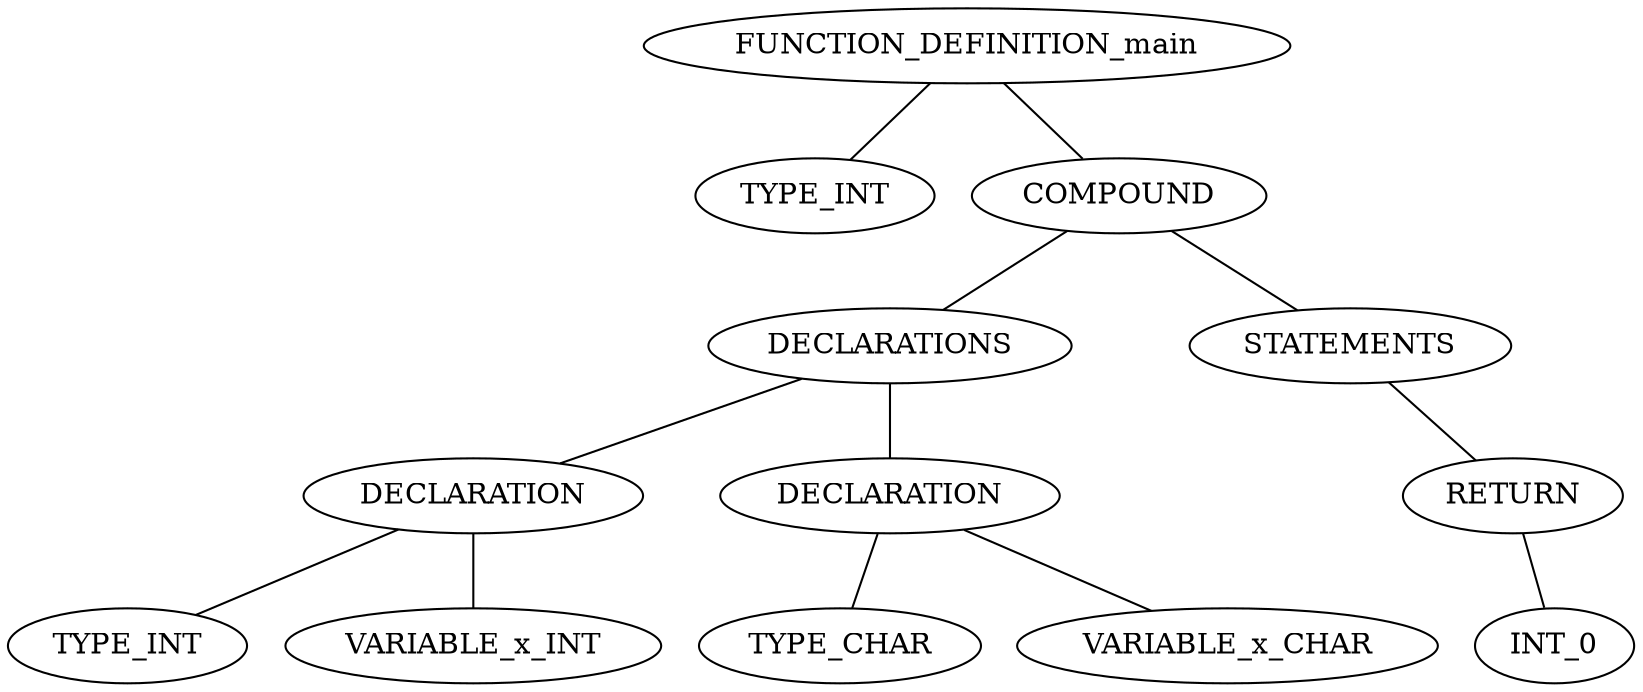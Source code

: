 graph G {
0[label=FUNCTION_DEFINITION_main];
1[label=TYPE_INT];
0--1;
2[label=COMPOUND];
0--2;
3[label=DECLARATIONS];
2--3;
4[label=DECLARATION];
3--4;
5[label=TYPE_INT];
4--5;
6[label=VARIABLE_x_INT];
4--6;
7[label=DECLARATION];
3--7;
8[label=TYPE_CHAR];
7--8;
9[label=VARIABLE_x_CHAR];
7--9;
10[label=STATEMENTS];
2--10;
11[label=RETURN];
10--11;
12[label=INT_0];
11--12;
}

